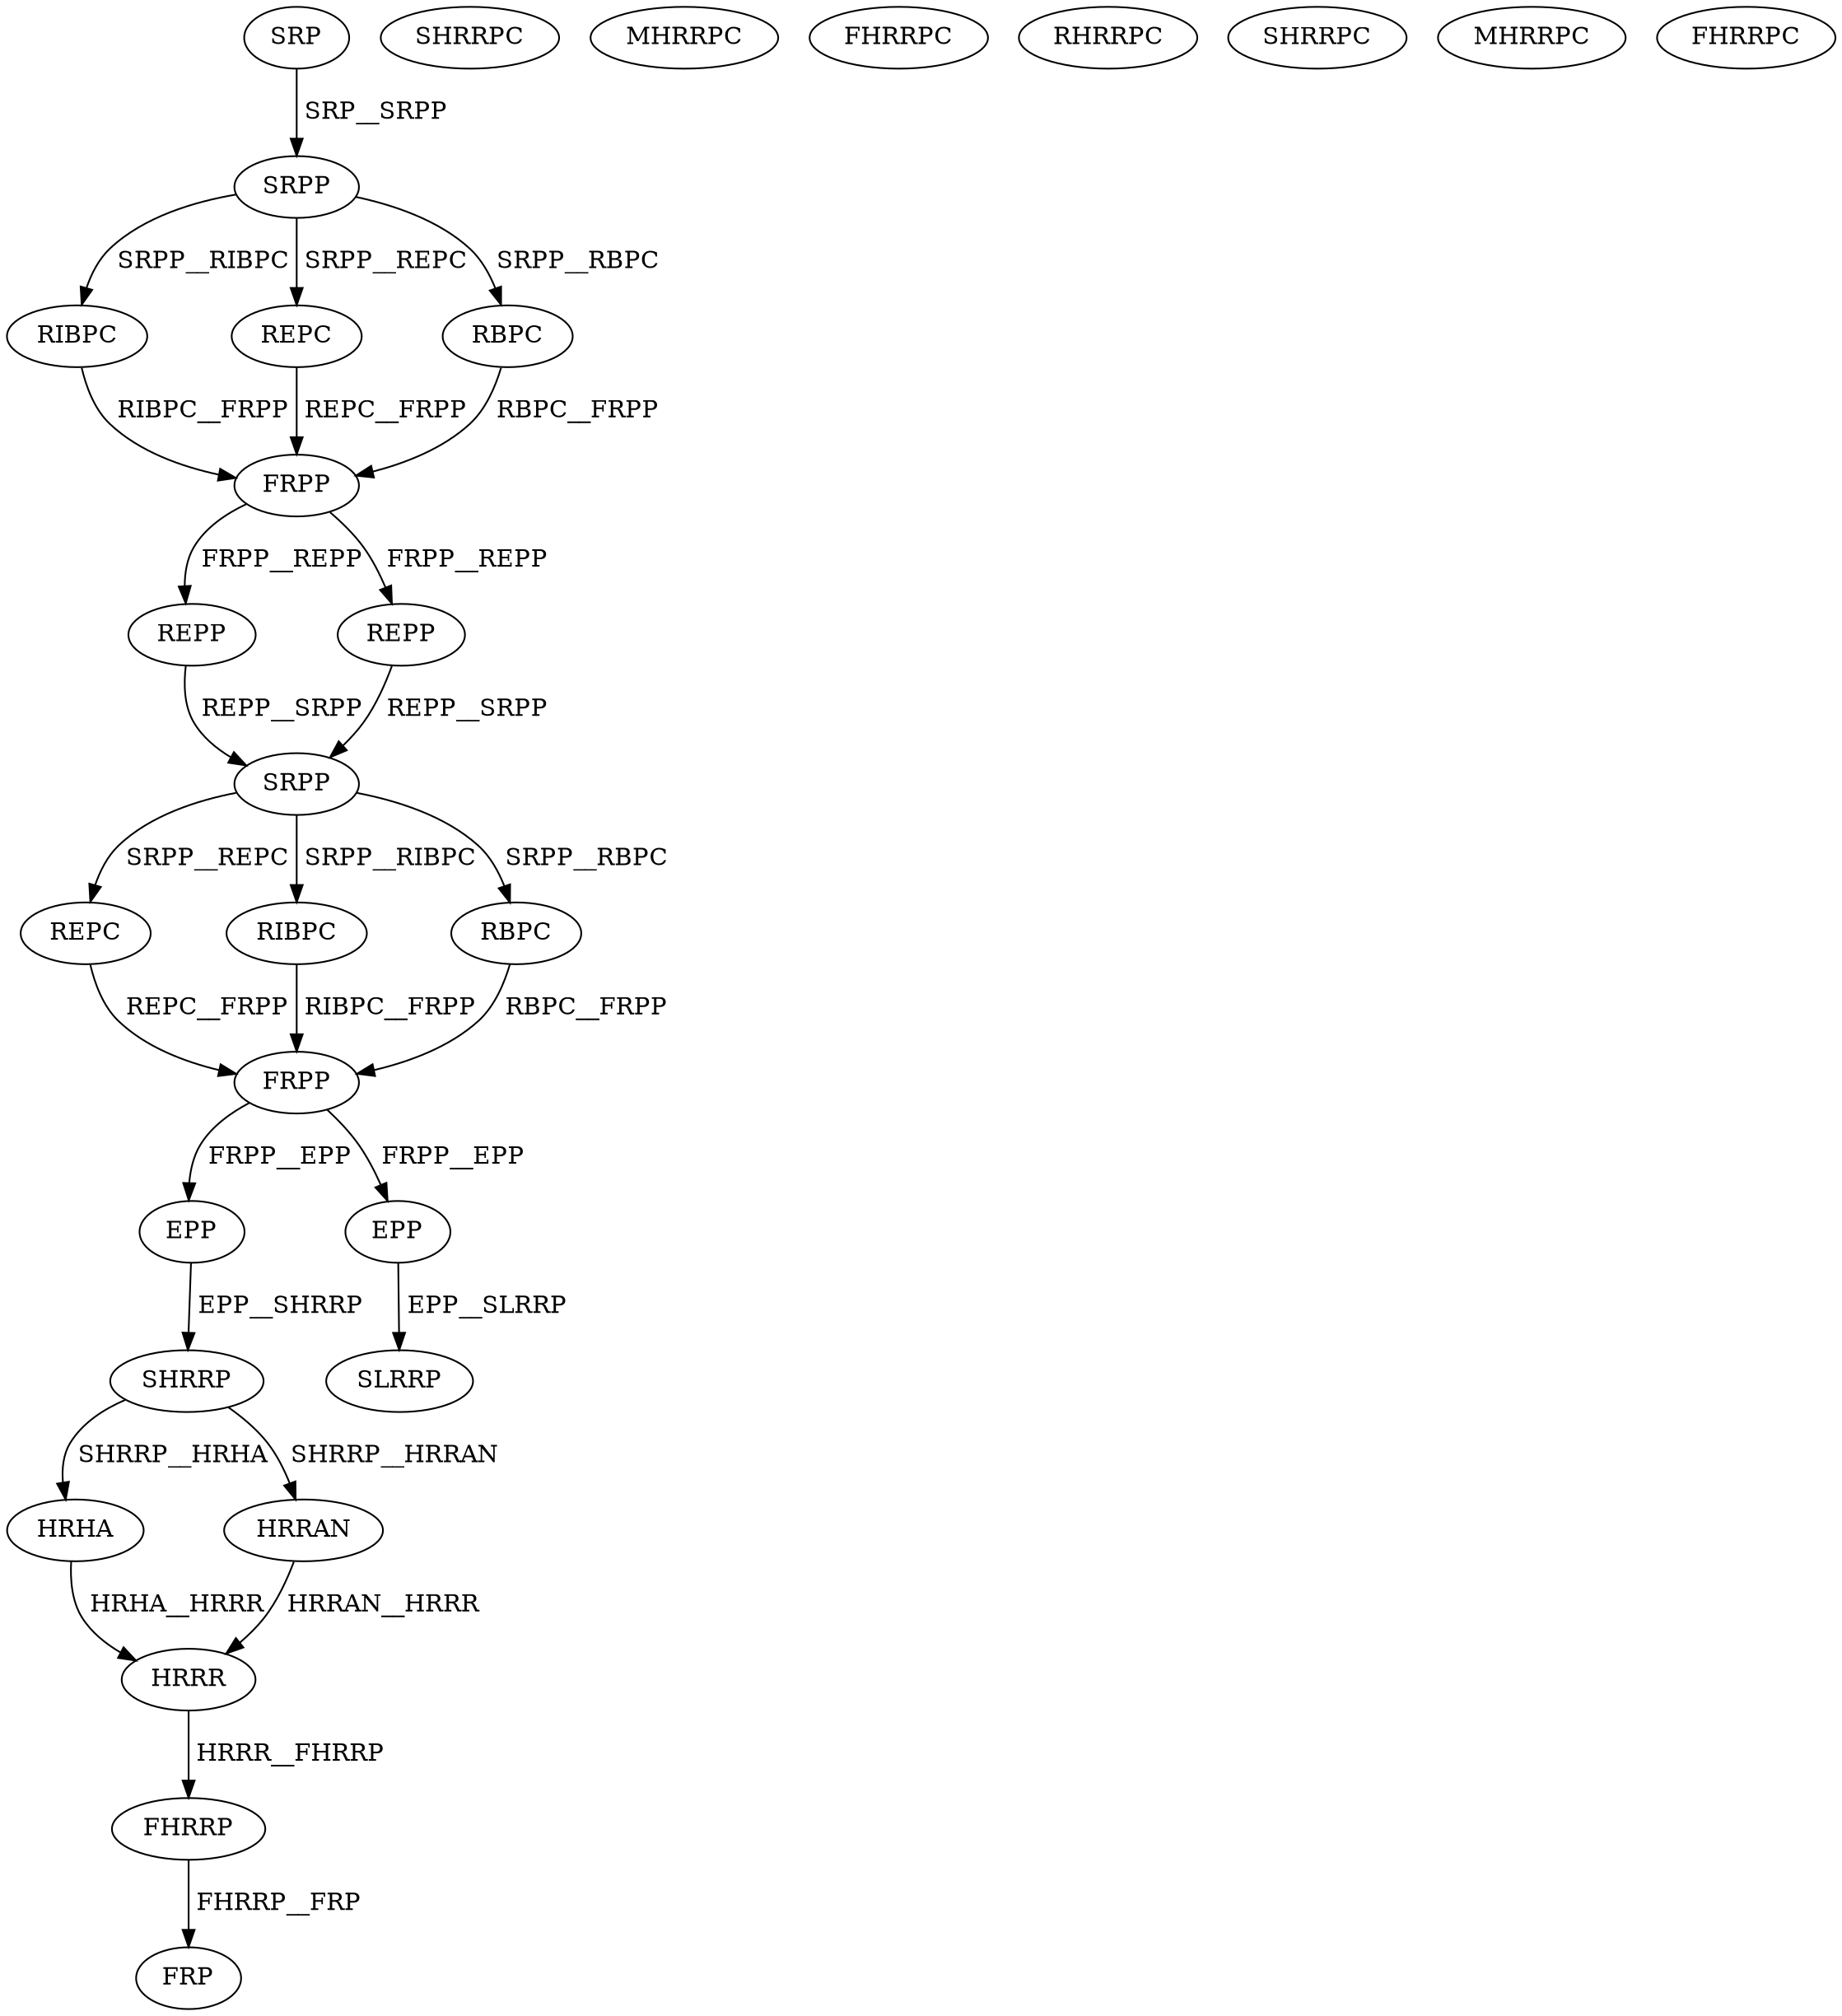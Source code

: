 digraph G { 
1 [label="SRP",color=black,fontcolor=black];
2 [label="SRPP",color=black,fontcolor=black];
3 [label="RIBPC",color=black,fontcolor=black];
4 [label="REPC",color=black,fontcolor=black];
5 [label="RBPC",color=black,fontcolor=black];
6 [label="FRPP",color=black,fontcolor=black];
7 [label="REPP",color=black,fontcolor=black];
8 [label="REPP",color=black,fontcolor=black];
9 [label="SRPP",color=black,fontcolor=black];
10 [label="REPC",color=black,fontcolor=black];
11 [label="RIBPC",color=black,fontcolor=black];
12 [label="RBPC",color=black,fontcolor=black];
13 [label="FRPP",color=black,fontcolor=black];
14 [label="EPP",color=black,fontcolor=black];
15 [label="SHRRP",color=black,fontcolor=black];
16 [label="HRHA",color=black,fontcolor=black];
17 [label="HRRAN",color=black,fontcolor=black];
18 [label="SHRRPC",color=black,fontcolor=black];
19 [label="MHRRPC",color=black,fontcolor=black];
20 [label="FHRRPC",color=black,fontcolor=black];
21 [label="RHRRPC",color=black,fontcolor=black];
22 [label="SHRRPC",color=black,fontcolor=black];
23 [label="MHRRPC",color=black,fontcolor=black];
24 [label="FHRRPC",color=black,fontcolor=black];
25 [label="HRRR",color=black,fontcolor=black];
26 [label="FHRRP",color=black,fontcolor=black];
27 [label="FRP",color=black,fontcolor=black];
28 [label="EPP",color=black,fontcolor=black];
29 [label="SLRRP",color=black,fontcolor=black];
1->2[label=" SRP__SRPP",color=black,fontcolor=black];
2->3[label=" SRPP__RIBPC",color=black,fontcolor=black];
2->4[label=" SRPP__REPC",color=black,fontcolor=black];
2->5[label=" SRPP__RBPC",color=black,fontcolor=black];
3->6[label=" RIBPC__FRPP",color=black,fontcolor=black];
4->6[label=" REPC__FRPP",color=black,fontcolor=black];
5->6[label=" RBPC__FRPP",color=black,fontcolor=black];
6->7[label=" FRPP__REPP",color=black,fontcolor=black];
6->8[label=" FRPP__REPP",color=black,fontcolor=black];
7->9[label=" REPP__SRPP",color=black,fontcolor=black];
8->9[label=" REPP__SRPP",color=black,fontcolor=black];
9->10[label=" SRPP__REPC",color=black,fontcolor=black];
9->11[label=" SRPP__RIBPC",color=black,fontcolor=black];
9->12[label=" SRPP__RBPC",color=black,fontcolor=black];
10->13[label=" REPC__FRPP",color=black,fontcolor=black];
11->13[label=" RIBPC__FRPP",color=black,fontcolor=black];
12->13[label=" RBPC__FRPP",color=black,fontcolor=black];
13->14[label=" FRPP__EPP",color=black,fontcolor=black];
13->28[label=" FRPP__EPP",color=black,fontcolor=black];
14->15[label=" EPP__SHRRP",color=black,fontcolor=black];
15->16[label=" SHRRP__HRHA",color=black,fontcolor=black];
15->17[label=" SHRRP__HRRAN",color=black,fontcolor=black];
16->25[label=" HRHA__HRRR",color=black,fontcolor=black];
17->25[label=" HRRAN__HRRR",color=black,fontcolor=black];
25->26[label=" HRRR__FHRRP",color=black,fontcolor=black];
26->27[label=" FHRRP__FRP",color=black,fontcolor=black];
28->29[label=" EPP__SLRRP",color=black,fontcolor=black];
}
